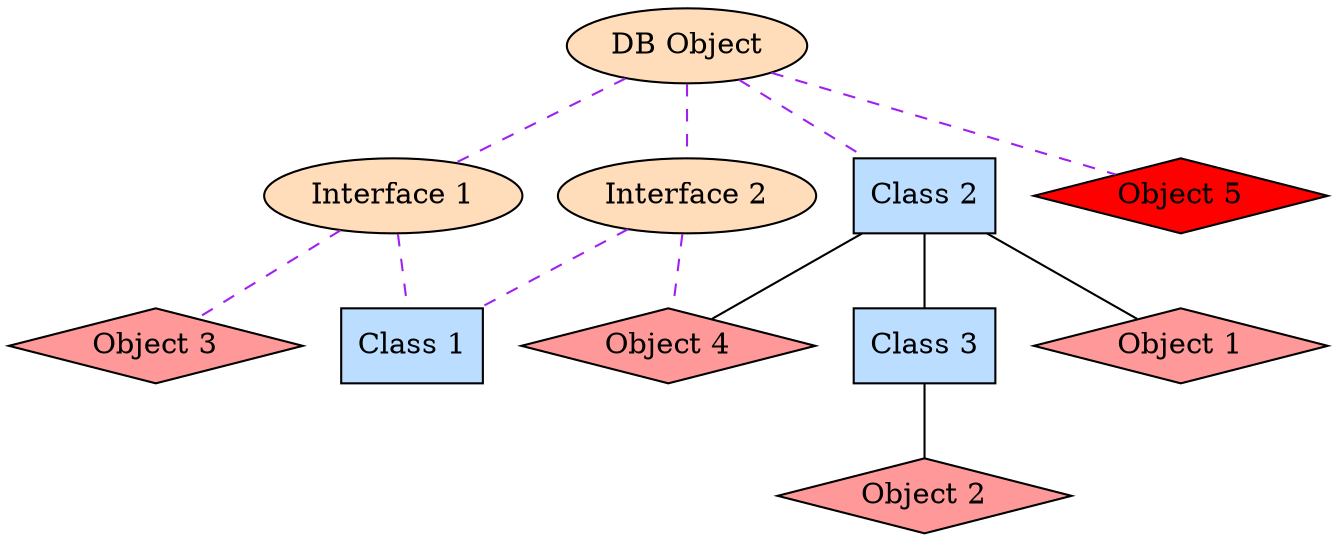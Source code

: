 digraph G {
rankdir=TB
concentrate=true
overlap=scale
"DB Object" [style=filled,fillcolor="#FFDDBB"]
"Interface 1" [style=filled,fillcolor="#FFDDBB"]
"Interface 2" [style=filled,fillcolor="#FFDDBB"]
"Class 1" [shape=box,style=filled,fillcolor="#BBDDFF"]
"Class 2" [shape=box,style=filled,fillcolor="#BBDDFF"]
"Class 3" [shape=box,style=filled,fillcolor="#BBDDFF"]
"Object 1" [shape=diamond,style=filled,fillcolor="#FF9999"]
"Object 2" [shape=diamond,style=filled,fillcolor="#FF9999"]
"Object 3" [shape=diamond,style=filled,fillcolor="#FF9999"]
"Object 4" [shape=diamond,style=filled,fillcolor="#FF9999"]
"Object 5" [shape=diamond,style=filled,fillcolor="#FF0000"]
"Interface 1" -> "Class 1" [arrowhead=none,arrowtail=empty,style=dashed,color=purple,weight=10]
"Interface 2" -> "Class 1" [arrowhead=none,arrowtail=empty,style=dashed,color=purple,weight=10]
"DB Object" -> "Interface 1" [arrowhead=none,arrowtail=empty,style=dashed,color=purple,weight=10]
"DB Object" -> "Interface 2" [arrowhead=none,arrowtail=empty,style=dashed,color=purple,weight=10]
"DB Object" -> "Class 2" [arrowhead=none,arrowtail=empty,style=dashed,color=purple,weight=10]
"Class 2" -> "Class 3" [arrowhead=none,arrowtail=normal,weight=10]
"DB Object" -> "Object 5" [arrowhead=none,arrowtail=empty,style=dashed,color=purple]
"Class 2" -> "Object 1" [arrowhead=none,arrowtail=normal]
"Class 3" -> "Object 2" [arrowhead=none,arrowtail=normal]
"Class 2" -> "Object 4" [arrowhead=none,arrowtail=normal]
"Interface 2" -> "Object 4" [arrowhead=none,arrowtail=empty,style=dashed,color=purple]
"Interface 1" -> "Object 3" [arrowhead=none,arrowtail=empty,style=dashed,color=purple]
}
